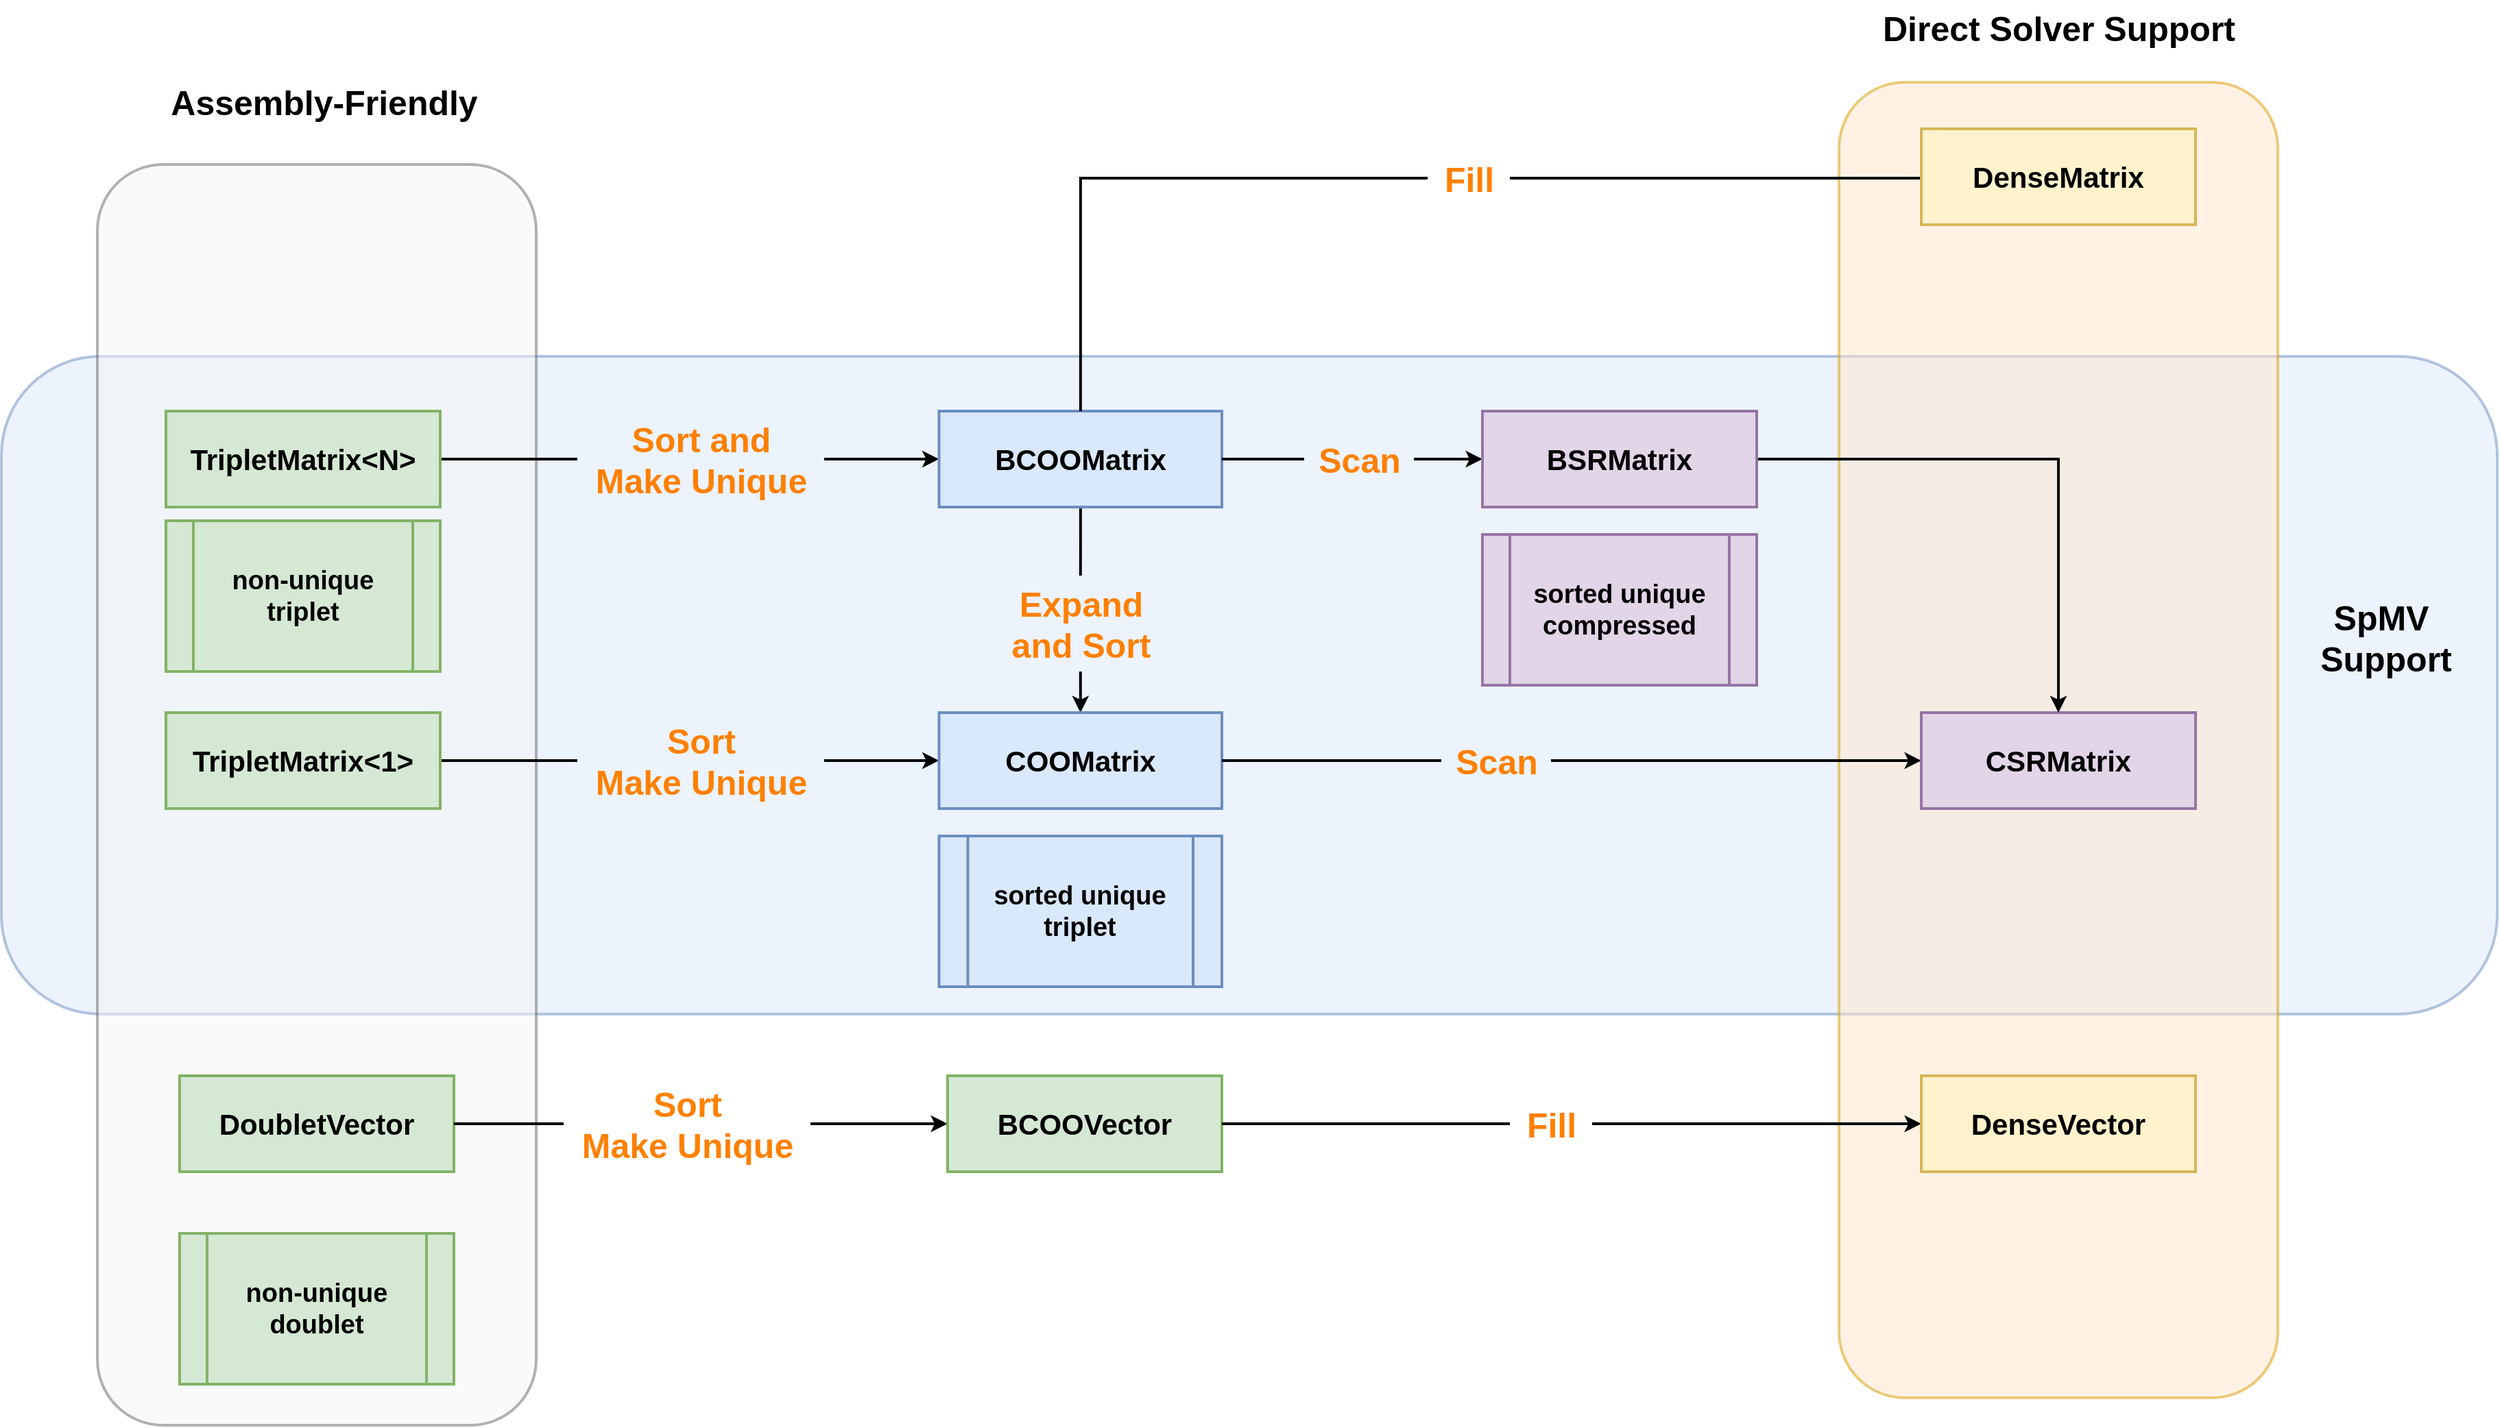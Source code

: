 <mxfile version="22.1.2" type="device">
  <diagram name="第 1 页" id="9-7KcAe1bOmJOHwAuTfG">
    <mxGraphModel dx="5720" dy="449" grid="1" gridSize="10" guides="1" tooltips="1" connect="1" arrows="1" fold="1" page="1" pageScale="1" pageWidth="827" pageHeight="1169" math="1" shadow="0">
      <root>
        <mxCell id="0" />
        <mxCell id="1" parent="0" />
        <mxCell id="Yz5-bTRNJnURZ3xr9GPD-5" value="" style="rounded=1;whiteSpace=wrap;html=1;fillColor=#dae8fc;strokeColor=#6c8ebf;glass=0;opacity=50;strokeWidth=2;" parent="1" vertex="1">
          <mxGeometry x="-2880" y="1480" width="1820" height="480" as="geometry" />
        </mxCell>
        <mxCell id="FAvAPjS8OryQLuNxzAiB-43" value="" style="rounded=1;whiteSpace=wrap;html=1;fillColor=#f5f5f5;strokeColor=#666666;glass=0;opacity=50;fontColor=#333333;strokeWidth=2;" parent="1" vertex="1">
          <mxGeometry x="-2810" y="1340" width="320" height="920" as="geometry" />
        </mxCell>
        <mxCell id="FAvAPjS8OryQLuNxzAiB-27" value="" style="rounded=1;whiteSpace=wrap;html=1;fillColor=#ffe6cc;strokeColor=#d79b00;glass=0;opacity=50;strokeWidth=2;" parent="1" vertex="1">
          <mxGeometry x="-1539.99" y="1280" width="320" height="960" as="geometry" />
        </mxCell>
        <mxCell id="FAvAPjS8OryQLuNxzAiB-6" style="edgeStyle=orthogonalEdgeStyle;rounded=0;orthogonalLoop=1;jettySize=auto;html=1;strokeWidth=2;entryX=0;entryY=0.5;entryDx=0;entryDy=0;" parent="1" source="FAvAPjS8OryQLuNxzAiB-19" target="FAvAPjS8OryQLuNxzAiB-4" edge="1">
          <mxGeometry relative="1" as="geometry">
            <mxPoint x="-2256.25" y="1555.0" as="targetPoint" />
          </mxGeometry>
        </mxCell>
        <mxCell id="FAvAPjS8OryQLuNxzAiB-45" style="edgeStyle=orthogonalEdgeStyle;rounded=0;orthogonalLoop=1;jettySize=auto;html=1;entryX=0;entryY=0.5;entryDx=0;entryDy=0;strokeWidth=2;" parent="1" source="FAvAPjS8OryQLuNxzAiB-46" target="FAvAPjS8OryQLuNxzAiB-5" edge="1">
          <mxGeometry relative="1" as="geometry">
            <mxPoint x="-2256.25" y="1775" as="targetPoint" />
            <Array as="points" />
          </mxGeometry>
        </mxCell>
        <mxCell id="FAvAPjS8OryQLuNxzAiB-53" style="edgeStyle=orthogonalEdgeStyle;rounded=0;orthogonalLoop=1;jettySize=auto;html=1;strokeWidth=2;endArrow=none;endFill=0;" parent="1" source="FAvAPjS8OryQLuNxzAiB-1" target="FAvAPjS8OryQLuNxzAiB-19" edge="1">
          <mxGeometry relative="1" as="geometry" />
        </mxCell>
        <mxCell id="FAvAPjS8OryQLuNxzAiB-1" value="&lt;span style=&quot;font-size: 21px;&quot;&gt;&lt;b&gt;TripletMatrix&amp;lt;N&amp;gt;&lt;/b&gt;&lt;/span&gt;" style="whiteSpace=wrap;html=1;fillColor=#d5e8d4;strokeColor=#82b366;strokeWidth=2;" parent="1" vertex="1">
          <mxGeometry x="-2760" y="1520" width="200" height="70" as="geometry" />
        </mxCell>
        <mxCell id="FAvAPjS8OryQLuNxzAiB-3" value="&lt;font style=&quot;font-size: 19px;&quot;&gt;&lt;b&gt;non-unique&lt;br&gt;triplet&lt;/b&gt;&lt;/font&gt;" style="shape=process;whiteSpace=wrap;html=1;backgroundOutline=1;fillColor=#d5e8d4;strokeColor=#82b366;strokeWidth=2;" parent="1" vertex="1">
          <mxGeometry x="-2760" y="1600" width="200" height="110" as="geometry" />
        </mxCell>
        <mxCell id="FAvAPjS8OryQLuNxzAiB-9" style="edgeStyle=orthogonalEdgeStyle;rounded=0;orthogonalLoop=1;jettySize=auto;html=1;entryX=0.5;entryY=0;entryDx=0;entryDy=0;strokeWidth=2;" parent="1" source="FAvAPjS8OryQLuNxzAiB-21" target="FAvAPjS8OryQLuNxzAiB-5" edge="1">
          <mxGeometry relative="1" as="geometry" />
        </mxCell>
        <mxCell id="FAvAPjS8OryQLuNxzAiB-14" style="edgeStyle=orthogonalEdgeStyle;rounded=0;orthogonalLoop=1;jettySize=auto;html=1;strokeWidth=2;" parent="1" source="FAvAPjS8OryQLuNxzAiB-33" target="FAvAPjS8OryQLuNxzAiB-13" edge="1">
          <mxGeometry relative="1" as="geometry" />
        </mxCell>
        <mxCell id="FAvAPjS8OryQLuNxzAiB-17" style="edgeStyle=orthogonalEdgeStyle;rounded=0;orthogonalLoop=1;jettySize=auto;html=1;entryX=0;entryY=0.5;entryDx=0;entryDy=0;strokeWidth=2;" parent="1" source="FAvAPjS8OryQLuNxzAiB-31" target="FAvAPjS8OryQLuNxzAiB-16" edge="1">
          <mxGeometry relative="1" as="geometry">
            <Array as="points">
              <mxPoint x="-1470" y="1350" />
            </Array>
          </mxGeometry>
        </mxCell>
        <mxCell id="FAvAPjS8OryQLuNxzAiB-24" style="edgeStyle=orthogonalEdgeStyle;rounded=0;orthogonalLoop=1;jettySize=auto;html=1;endArrow=none;endFill=0;strokeWidth=2;" parent="1" source="FAvAPjS8OryQLuNxzAiB-4" target="FAvAPjS8OryQLuNxzAiB-21" edge="1">
          <mxGeometry relative="1" as="geometry" />
        </mxCell>
        <mxCell id="FAvAPjS8OryQLuNxzAiB-4" value="&lt;span style=&quot;font-size: 21px;&quot;&gt;&lt;b&gt;BCOOMatrix&lt;/b&gt;&lt;/span&gt;" style="whiteSpace=wrap;html=1;fillColor=#dae8fc;strokeColor=#6c8ebf;strokeWidth=2;" parent="1" vertex="1">
          <mxGeometry x="-2196.25" y="1520" width="206.25" height="70" as="geometry" />
        </mxCell>
        <mxCell id="FAvAPjS8OryQLuNxzAiB-12" style="edgeStyle=orthogonalEdgeStyle;rounded=0;orthogonalLoop=1;jettySize=auto;html=1;entryX=0;entryY=0.5;entryDx=0;entryDy=0;strokeWidth=2;" parent="1" source="FAvAPjS8OryQLuNxzAiB-25" target="FAvAPjS8OryQLuNxzAiB-10" edge="1">
          <mxGeometry relative="1" as="geometry" />
        </mxCell>
        <mxCell id="FAvAPjS8OryQLuNxzAiB-5" value="&lt;span style=&quot;font-size: 21px;&quot;&gt;&lt;b&gt;COOMatrix&lt;/b&gt;&lt;/span&gt;" style="whiteSpace=wrap;html=1;fillColor=#dae8fc;strokeColor=#6c8ebf;strokeWidth=2;" parent="1" vertex="1">
          <mxGeometry x="-2196.25" y="1740" width="206.25" height="70" as="geometry" />
        </mxCell>
        <mxCell id="FAvAPjS8OryQLuNxzAiB-7" value="&lt;span style=&quot;font-size: 19px;&quot;&gt;&lt;b&gt;sorted unique triplet&lt;/b&gt;&lt;/span&gt;" style="shape=process;whiteSpace=wrap;html=1;backgroundOutline=1;fillColor=#dae8fc;strokeColor=#6c8ebf;strokeWidth=2;" parent="1" vertex="1">
          <mxGeometry x="-2196.25" y="1830" width="206.25" height="110" as="geometry" />
        </mxCell>
        <mxCell id="FAvAPjS8OryQLuNxzAiB-10" value="&lt;span style=&quot;font-size: 21px;&quot;&gt;&lt;b&gt;CSRMatrix&lt;/b&gt;&lt;/span&gt;" style="whiteSpace=wrap;html=1;fillColor=#e1d5e7;strokeColor=#9673a6;strokeWidth=2;" parent="1" vertex="1">
          <mxGeometry x="-1480" y="1740" width="200" height="70" as="geometry" />
        </mxCell>
        <mxCell id="FAvAPjS8OryQLuNxzAiB-11" value="&lt;span style=&quot;font-size: 19px;&quot;&gt;&lt;b&gt;sorted unique compressed&lt;/b&gt;&lt;/span&gt;" style="shape=process;whiteSpace=wrap;html=1;backgroundOutline=1;fillColor=#e1d5e7;strokeColor=#9673a6;strokeWidth=2;" parent="1" vertex="1">
          <mxGeometry x="-1800" y="1610" width="200" height="110" as="geometry" />
        </mxCell>
        <mxCell id="FAvAPjS8OryQLuNxzAiB-15" style="edgeStyle=orthogonalEdgeStyle;rounded=0;orthogonalLoop=1;jettySize=auto;html=1;strokeWidth=2;" parent="1" source="FAvAPjS8OryQLuNxzAiB-13" target="FAvAPjS8OryQLuNxzAiB-10" edge="1">
          <mxGeometry relative="1" as="geometry" />
        </mxCell>
        <mxCell id="FAvAPjS8OryQLuNxzAiB-13" value="&lt;span style=&quot;font-size: 21px;&quot;&gt;&lt;b&gt;BSRMatrix&lt;/b&gt;&lt;/span&gt;" style="whiteSpace=wrap;html=1;fillColor=#e1d5e7;strokeColor=#9673a6;strokeWidth=2;" parent="1" vertex="1">
          <mxGeometry x="-1800" y="1520" width="200" height="70" as="geometry" />
        </mxCell>
        <mxCell id="FAvAPjS8OryQLuNxzAiB-16" value="&lt;span style=&quot;font-size: 21px;&quot;&gt;&lt;b&gt;DenseMatrix&lt;/b&gt;&lt;/span&gt;" style="whiteSpace=wrap;html=1;fillColor=#fff2cc;strokeColor=#d6b656;strokeWidth=2;" parent="1" vertex="1">
          <mxGeometry x="-1480" y="1314" width="200" height="70" as="geometry" />
        </mxCell>
        <mxCell id="FAvAPjS8OryQLuNxzAiB-19" value="&lt;b style=&quot;&quot;&gt;&lt;font style=&quot;font-size: 25px;&quot; color=&quot;#ff8000&quot;&gt;Sort and &lt;br&gt;Make Unique&lt;/font&gt;&lt;/b&gt;" style="text;html=1;align=center;verticalAlign=middle;resizable=0;points=[];autosize=1;strokeColor=none;fillColor=none;strokeWidth=2;" parent="1" vertex="1">
          <mxGeometry x="-2460" y="1520" width="180" height="70" as="geometry" />
        </mxCell>
        <mxCell id="FAvAPjS8OryQLuNxzAiB-21" value="&lt;font color=&quot;#ff8000&quot;&gt;&lt;span style=&quot;font-size: 25px;&quot;&gt;&lt;b&gt;Expand &lt;br&gt;and Sort&lt;/b&gt;&lt;/span&gt;&lt;/font&gt;" style="text;html=1;align=center;verticalAlign=middle;resizable=0;points=[];autosize=1;strokeColor=none;fillColor=none;strokeWidth=2;" parent="1" vertex="1">
          <mxGeometry x="-2153.12" y="1640" width="120" height="70" as="geometry" />
        </mxCell>
        <mxCell id="FAvAPjS8OryQLuNxzAiB-26" value="" style="edgeStyle=orthogonalEdgeStyle;rounded=0;orthogonalLoop=1;jettySize=auto;html=1;entryX=0;entryY=0.5;entryDx=0;entryDy=0;strokeWidth=2;endArrow=none;endFill=0;" parent="1" source="FAvAPjS8OryQLuNxzAiB-5" target="FAvAPjS8OryQLuNxzAiB-25" edge="1">
          <mxGeometry relative="1" as="geometry">
            <mxPoint x="-1990" y="1775" as="sourcePoint" />
            <mxPoint x="-1590" y="1775" as="targetPoint" />
          </mxGeometry>
        </mxCell>
        <mxCell id="FAvAPjS8OryQLuNxzAiB-25" value="&lt;font color=&quot;#ff8000&quot;&gt;&lt;span style=&quot;font-size: 25px;&quot;&gt;&lt;b&gt;Scan&lt;br&gt;&lt;/b&gt;&lt;/span&gt;&lt;/font&gt;" style="text;html=1;align=center;verticalAlign=middle;resizable=0;points=[];autosize=1;strokeColor=none;fillColor=none;strokeWidth=2;" parent="1" vertex="1">
          <mxGeometry x="-1830" y="1755" width="80" height="40" as="geometry" />
        </mxCell>
        <mxCell id="FAvAPjS8OryQLuNxzAiB-30" value="&lt;span style=&quot;font-size: 25px;&quot;&gt;&lt;b style=&quot;&quot;&gt;Direct Solver Support&lt;/b&gt;&lt;/span&gt;" style="text;html=1;align=center;verticalAlign=middle;resizable=0;points=[];autosize=1;strokeColor=none;fillColor=none;strokeWidth=2;" parent="1" vertex="1">
          <mxGeometry x="-1520" y="1220" width="280" height="40" as="geometry" />
        </mxCell>
        <mxCell id="FAvAPjS8OryQLuNxzAiB-32" value="" style="edgeStyle=orthogonalEdgeStyle;rounded=0;orthogonalLoop=1;jettySize=auto;html=1;entryX=0;entryY=0.5;entryDx=0;entryDy=0;endArrow=none;endFill=0;strokeWidth=2;" parent="1" source="FAvAPjS8OryQLuNxzAiB-4" target="FAvAPjS8OryQLuNxzAiB-31" edge="1">
          <mxGeometry relative="1" as="geometry">
            <mxPoint x="-2100" y="1520" as="sourcePoint" />
            <mxPoint x="-1513" y="1395" as="targetPoint" />
            <Array as="points">
              <mxPoint x="-2093" y="1350" />
            </Array>
          </mxGeometry>
        </mxCell>
        <mxCell id="FAvAPjS8OryQLuNxzAiB-31" value="&lt;font color=&quot;#ff8000&quot;&gt;&lt;span style=&quot;font-size: 25px;&quot;&gt;&lt;b&gt;Fill&lt;/b&gt;&lt;/span&gt;&lt;/font&gt;" style="text;html=1;align=center;verticalAlign=middle;resizable=0;points=[];autosize=1;strokeColor=none;fillColor=none;strokeWidth=2;" parent="1" vertex="1">
          <mxGeometry x="-1840" y="1330" width="60" height="40" as="geometry" />
        </mxCell>
        <mxCell id="FAvAPjS8OryQLuNxzAiB-34" value="" style="edgeStyle=orthogonalEdgeStyle;rounded=0;orthogonalLoop=1;jettySize=auto;html=1;endArrow=none;endFill=0;strokeWidth=2;" parent="1" source="FAvAPjS8OryQLuNxzAiB-4" target="FAvAPjS8OryQLuNxzAiB-33" edge="1">
          <mxGeometry relative="1" as="geometry">
            <mxPoint x="-1990" y="1555" as="sourcePoint" />
            <mxPoint x="-1800" y="1555" as="targetPoint" />
          </mxGeometry>
        </mxCell>
        <mxCell id="FAvAPjS8OryQLuNxzAiB-33" value="&lt;font color=&quot;#ff8000&quot;&gt;&lt;span style=&quot;font-size: 25px;&quot;&gt;&lt;b&gt;Scan&lt;br&gt;&lt;/b&gt;&lt;/span&gt;&lt;/font&gt;" style="text;html=1;align=center;verticalAlign=middle;resizable=0;points=[];autosize=1;strokeColor=none;fillColor=none;strokeWidth=2;" parent="1" vertex="1">
          <mxGeometry x="-1930" y="1535" width="80" height="40" as="geometry" />
        </mxCell>
        <mxCell id="FAvAPjS8OryQLuNxzAiB-40" style="edgeStyle=orthogonalEdgeStyle;rounded=0;orthogonalLoop=1;jettySize=auto;html=1;strokeWidth=2;" parent="1" source="Yz5-bTRNJnURZ3xr9GPD-3" target="FAvAPjS8OryQLuNxzAiB-39" edge="1">
          <mxGeometry relative="1" as="geometry">
            <Array as="points">
              <mxPoint x="-1760" y="2030" />
              <mxPoint x="-1380" y="2030" />
            </Array>
          </mxGeometry>
        </mxCell>
        <mxCell id="FAvAPjS8OryQLuNxzAiB-37" value="&lt;span style=&quot;font-size: 21px;&quot;&gt;&lt;b&gt;DoubletVector&lt;/b&gt;&lt;/span&gt;" style="whiteSpace=wrap;html=1;fillColor=#d5e8d4;strokeColor=#82b366;strokeWidth=2;" parent="1" vertex="1">
          <mxGeometry x="-2750" y="2005" width="200" height="70" as="geometry" />
        </mxCell>
        <mxCell id="FAvAPjS8OryQLuNxzAiB-38" value="&lt;font style=&quot;font-size: 19px;&quot;&gt;&lt;b&gt;non-unique&lt;br&gt;doublet&lt;br&gt;&lt;/b&gt;&lt;/font&gt;" style="shape=process;whiteSpace=wrap;html=1;backgroundOutline=1;fillColor=#d5e8d4;strokeColor=#82b366;strokeWidth=2;" parent="1" vertex="1">
          <mxGeometry x="-2750" y="2120" width="200" height="110" as="geometry" />
        </mxCell>
        <mxCell id="FAvAPjS8OryQLuNxzAiB-39" value="&lt;span style=&quot;font-size: 21px;&quot;&gt;&lt;b&gt;DenseVector&lt;/b&gt;&lt;/span&gt;" style="whiteSpace=wrap;html=1;fillColor=#fff2cc;strokeColor=#d6b656;strokeWidth=2;" parent="1" vertex="1">
          <mxGeometry x="-1479.99" y="2005" width="200" height="70" as="geometry" />
        </mxCell>
        <mxCell id="FAvAPjS8OryQLuNxzAiB-42" value="" style="edgeStyle=orthogonalEdgeStyle;rounded=0;orthogonalLoop=1;jettySize=auto;html=1;endArrow=none;endFill=0;strokeWidth=2;" parent="1" source="FAvAPjS8OryQLuNxzAiB-37" target="FAvAPjS8OryQLuNxzAiB-41" edge="1">
          <mxGeometry relative="1" as="geometry">
            <mxPoint x="-2470" y="2025" as="sourcePoint" />
            <mxPoint x="-1483" y="2025" as="targetPoint" />
          </mxGeometry>
        </mxCell>
        <mxCell id="FAvAPjS8OryQLuNxzAiB-41" value="&lt;b style=&quot;&quot;&gt;&lt;font style=&quot;font-size: 25px;&quot; color=&quot;#ff8000&quot;&gt;Sort&lt;br&gt;Make Unique&lt;br&gt;&lt;/font&gt;&lt;/b&gt;" style="text;html=1;align=center;verticalAlign=middle;resizable=0;points=[];autosize=1;strokeColor=none;fillColor=none;strokeWidth=2;" parent="1" vertex="1">
          <mxGeometry x="-2470" y="2005" width="180" height="70" as="geometry" />
        </mxCell>
        <mxCell id="FAvAPjS8OryQLuNxzAiB-44" value="&lt;span style=&quot;font-size: 25px;&quot;&gt;&lt;b style=&quot;&quot;&gt;Assembly-Friendly&lt;/b&gt;&lt;/span&gt;" style="text;html=1;align=center;verticalAlign=middle;resizable=0;points=[];autosize=1;strokeColor=none;fillColor=none;strokeWidth=2;" parent="1" vertex="1">
          <mxGeometry x="-2770" y="1274" width="250" height="40" as="geometry" />
        </mxCell>
        <mxCell id="FAvAPjS8OryQLuNxzAiB-46" value="&lt;font color=&quot;#ff8000&quot;&gt;&lt;span style=&quot;font-size: 25px;&quot;&gt;&lt;b&gt;Sort &lt;br&gt;Make Unique&lt;/b&gt;&lt;/span&gt;&lt;/font&gt;" style="text;html=1;align=center;verticalAlign=middle;resizable=0;points=[];autosize=1;strokeColor=none;fillColor=none;strokeWidth=2;" parent="1" vertex="1">
          <mxGeometry x="-2460" y="1740" width="180" height="70" as="geometry" />
        </mxCell>
        <mxCell id="FAvAPjS8OryQLuNxzAiB-55" style="edgeStyle=orthogonalEdgeStyle;rounded=0;orthogonalLoop=1;jettySize=auto;html=1;strokeWidth=2;endArrow=none;endFill=0;" parent="1" source="FAvAPjS8OryQLuNxzAiB-54" target="FAvAPjS8OryQLuNxzAiB-46" edge="1">
          <mxGeometry relative="1" as="geometry" />
        </mxCell>
        <mxCell id="FAvAPjS8OryQLuNxzAiB-54" value="&lt;span style=&quot;font-size: 21px;&quot;&gt;&lt;b&gt;TripletMatrix&amp;lt;1&amp;gt;&lt;/b&gt;&lt;/span&gt;" style="whiteSpace=wrap;html=1;fillColor=#d5e8d4;strokeColor=#82b366;strokeWidth=2;" parent="1" vertex="1">
          <mxGeometry x="-2760" y="1740" width="200" height="70" as="geometry" />
        </mxCell>
        <mxCell id="Yz5-bTRNJnURZ3xr9GPD-2" value="" style="edgeStyle=orthogonalEdgeStyle;rounded=0;orthogonalLoop=1;jettySize=auto;html=1;strokeWidth=2;" parent="1" source="FAvAPjS8OryQLuNxzAiB-41" target="Yz5-bTRNJnURZ3xr9GPD-1" edge="1">
          <mxGeometry relative="1" as="geometry">
            <mxPoint x="-2290" y="1985" as="sourcePoint" />
            <mxPoint x="-1480" y="1985" as="targetPoint" />
            <Array as="points">
              <mxPoint x="-2170" y="2040" />
              <mxPoint x="-2170" y="2040" />
            </Array>
          </mxGeometry>
        </mxCell>
        <mxCell id="Yz5-bTRNJnURZ3xr9GPD-1" value="&lt;span style=&quot;font-size: 21px;&quot;&gt;&lt;b&gt;BCOOVector&lt;/b&gt;&lt;/span&gt;" style="whiteSpace=wrap;html=1;fillColor=#d5e8d4;strokeColor=#82b366;strokeWidth=2;" parent="1" vertex="1">
          <mxGeometry x="-2190" y="2005" width="200" height="70" as="geometry" />
        </mxCell>
        <mxCell id="Yz5-bTRNJnURZ3xr9GPD-4" value="" style="edgeStyle=orthogonalEdgeStyle;rounded=0;orthogonalLoop=1;jettySize=auto;html=1;strokeWidth=2;endArrow=none;endFill=0;" parent="1" source="Yz5-bTRNJnURZ3xr9GPD-1" target="Yz5-bTRNJnURZ3xr9GPD-3" edge="1">
          <mxGeometry relative="1" as="geometry">
            <mxPoint x="-1993" y="1985" as="sourcePoint" />
            <mxPoint x="-1480" y="1985" as="targetPoint" />
            <Array as="points">
              <mxPoint x="-1760" y="2040" />
            </Array>
          </mxGeometry>
        </mxCell>
        <mxCell id="Yz5-bTRNJnURZ3xr9GPD-3" value="&lt;b style=&quot;&quot;&gt;&lt;font style=&quot;font-size: 25px;&quot; color=&quot;#ff8000&quot;&gt;Fill&lt;br&gt;&lt;/font&gt;&lt;/b&gt;" style="text;html=1;align=center;verticalAlign=middle;resizable=0;points=[];autosize=1;strokeColor=none;fillColor=none;strokeWidth=2;" parent="1" vertex="1">
          <mxGeometry x="-1780" y="2020" width="60" height="40" as="geometry" />
        </mxCell>
        <mxCell id="Yz5-bTRNJnURZ3xr9GPD-6" value="&lt;span style=&quot;font-size: 25px;&quot;&gt;&lt;b style=&quot;&quot;&gt;SpMV&lt;br&gt;&amp;nbsp;Support&lt;/b&gt;&lt;/span&gt;" style="text;html=1;align=center;verticalAlign=middle;resizable=0;points=[];autosize=1;strokeColor=none;fillColor=none;strokeWidth=2;" parent="1" vertex="1">
          <mxGeometry x="-1210" y="1650" width="130" height="70" as="geometry" />
        </mxCell>
      </root>
    </mxGraphModel>
  </diagram>
</mxfile>
